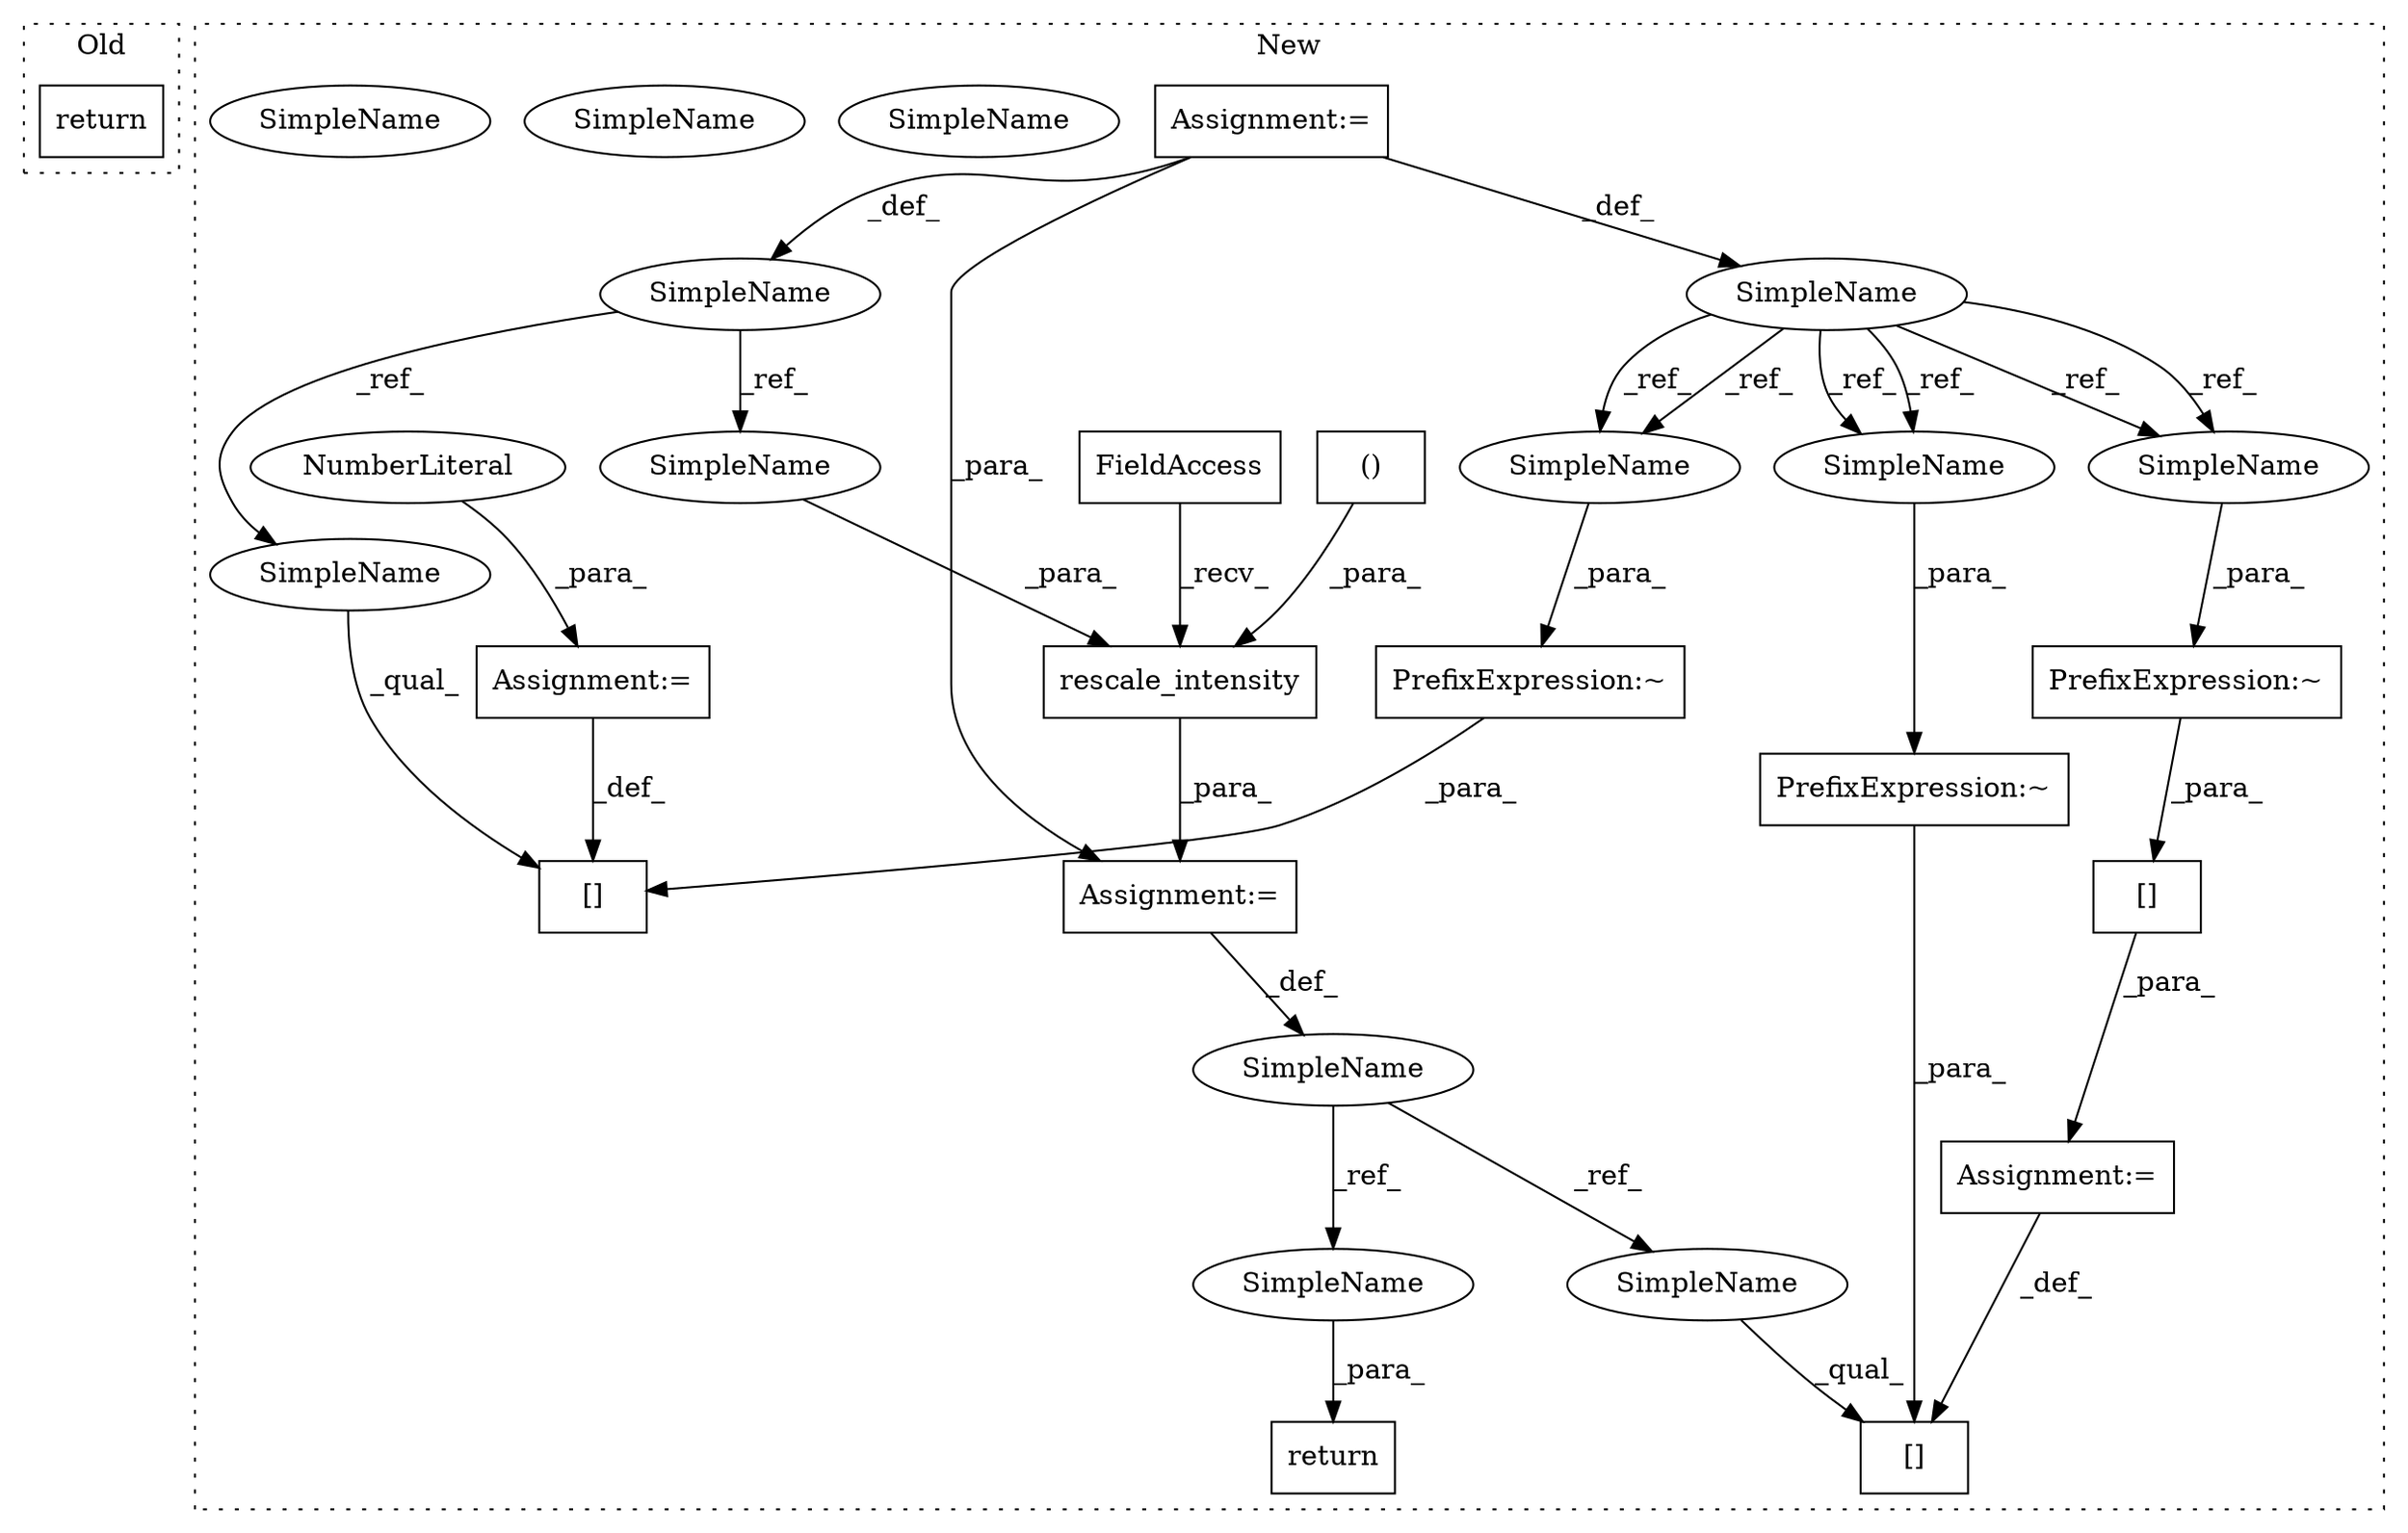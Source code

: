 digraph G {
subgraph cluster0 {
1 [label="return" a="41" s="17378" l="7" shape="box"];
label = "Old";
style="dotted";
}
subgraph cluster1 {
2 [label="rescale_intensity" a="32" s="17439,17480" l="18,1" shape="box"];
3 [label="()" a="106" s="17336" l="51" shape="box"];
4 [label="[]" a="2" s="17487,17501" l="9,1" shape="box"];
5 [label="SimpleName" a="42" s="17413" l="8" shape="ellipse"];
6 [label="return" a="41" s="17538" l="7" shape="box"];
7 [label="SimpleName" a="42" s="17119" l="4" shape="ellipse"];
8 [label="[]" a="2" s="17394,17404" l="5,1" shape="box"];
9 [label="FieldAccess" a="22" s="17422" l="16" shape="box"];
10 [label="Assignment:=" a="7" s="17502" l="1" shape="box"];
11 [label="[]" a="2" s="17503,17531" l="23,1" shape="box"];
12 [label="Assignment:=" a="7" s="17123" l="1" shape="box"];
13 [label="Assignment:=" a="7" s="17421" l="1" shape="box"];
14 [label="Assignment:=" a="7" s="17405" l="1" shape="box"];
15 [label="NumberLiteral" a="34" s="17406" l="1" shape="ellipse"];
16 [label="PrefixExpression:~" a="38" s="17526" l="1" shape="box"];
17 [label="PrefixExpression:~" a="38" s="17496" l="1" shape="box"];
18 [label="SimpleName" a="42" s="17152" l="4" shape="ellipse"];
19 [label="PrefixExpression:~" a="38" s="17399" l="1" shape="box"];
20 [label="SimpleName" a="42" s="17394" l="4" shape="ellipse"];
21 [label="SimpleName" a="42" s="17457" l="4" shape="ellipse"];
22 [label="SimpleName" a="42" s="17497" l="4" shape="ellipse"];
23 [label="SimpleName" a="42" s="17400" l="4" shape="ellipse"];
24 [label="SimpleName" a="42" s="17527" l="4" shape="ellipse"];
25 [label="SimpleName" a="42" s="17497" l="4" shape="ellipse"];
26 [label="SimpleName" a="42" s="17400" l="4" shape="ellipse"];
27 [label="SimpleName" a="42" s="17527" l="4" shape="ellipse"];
28 [label="SimpleName" a="42" s="17545" l="8" shape="ellipse"];
29 [label="SimpleName" a="42" s="17487" l="8" shape="ellipse"];
label = "New";
style="dotted";
}
2 -> 13 [label="_para_"];
3 -> 2 [label="_para_"];
5 -> 29 [label="_ref_"];
5 -> 28 [label="_ref_"];
7 -> 20 [label="_ref_"];
7 -> 21 [label="_ref_"];
9 -> 2 [label="_recv_"];
10 -> 4 [label="_def_"];
11 -> 10 [label="_para_"];
12 -> 18 [label="_def_"];
12 -> 13 [label="_para_"];
12 -> 7 [label="_def_"];
13 -> 5 [label="_def_"];
14 -> 8 [label="_def_"];
15 -> 14 [label="_para_"];
16 -> 11 [label="_para_"];
17 -> 4 [label="_para_"];
18 -> 26 [label="_ref_"];
18 -> 27 [label="_ref_"];
18 -> 25 [label="_ref_"];
18 -> 26 [label="_ref_"];
18 -> 27 [label="_ref_"];
18 -> 25 [label="_ref_"];
19 -> 8 [label="_para_"];
20 -> 8 [label="_qual_"];
21 -> 2 [label="_para_"];
25 -> 17 [label="_para_"];
26 -> 19 [label="_para_"];
27 -> 16 [label="_para_"];
28 -> 6 [label="_para_"];
29 -> 4 [label="_qual_"];
}